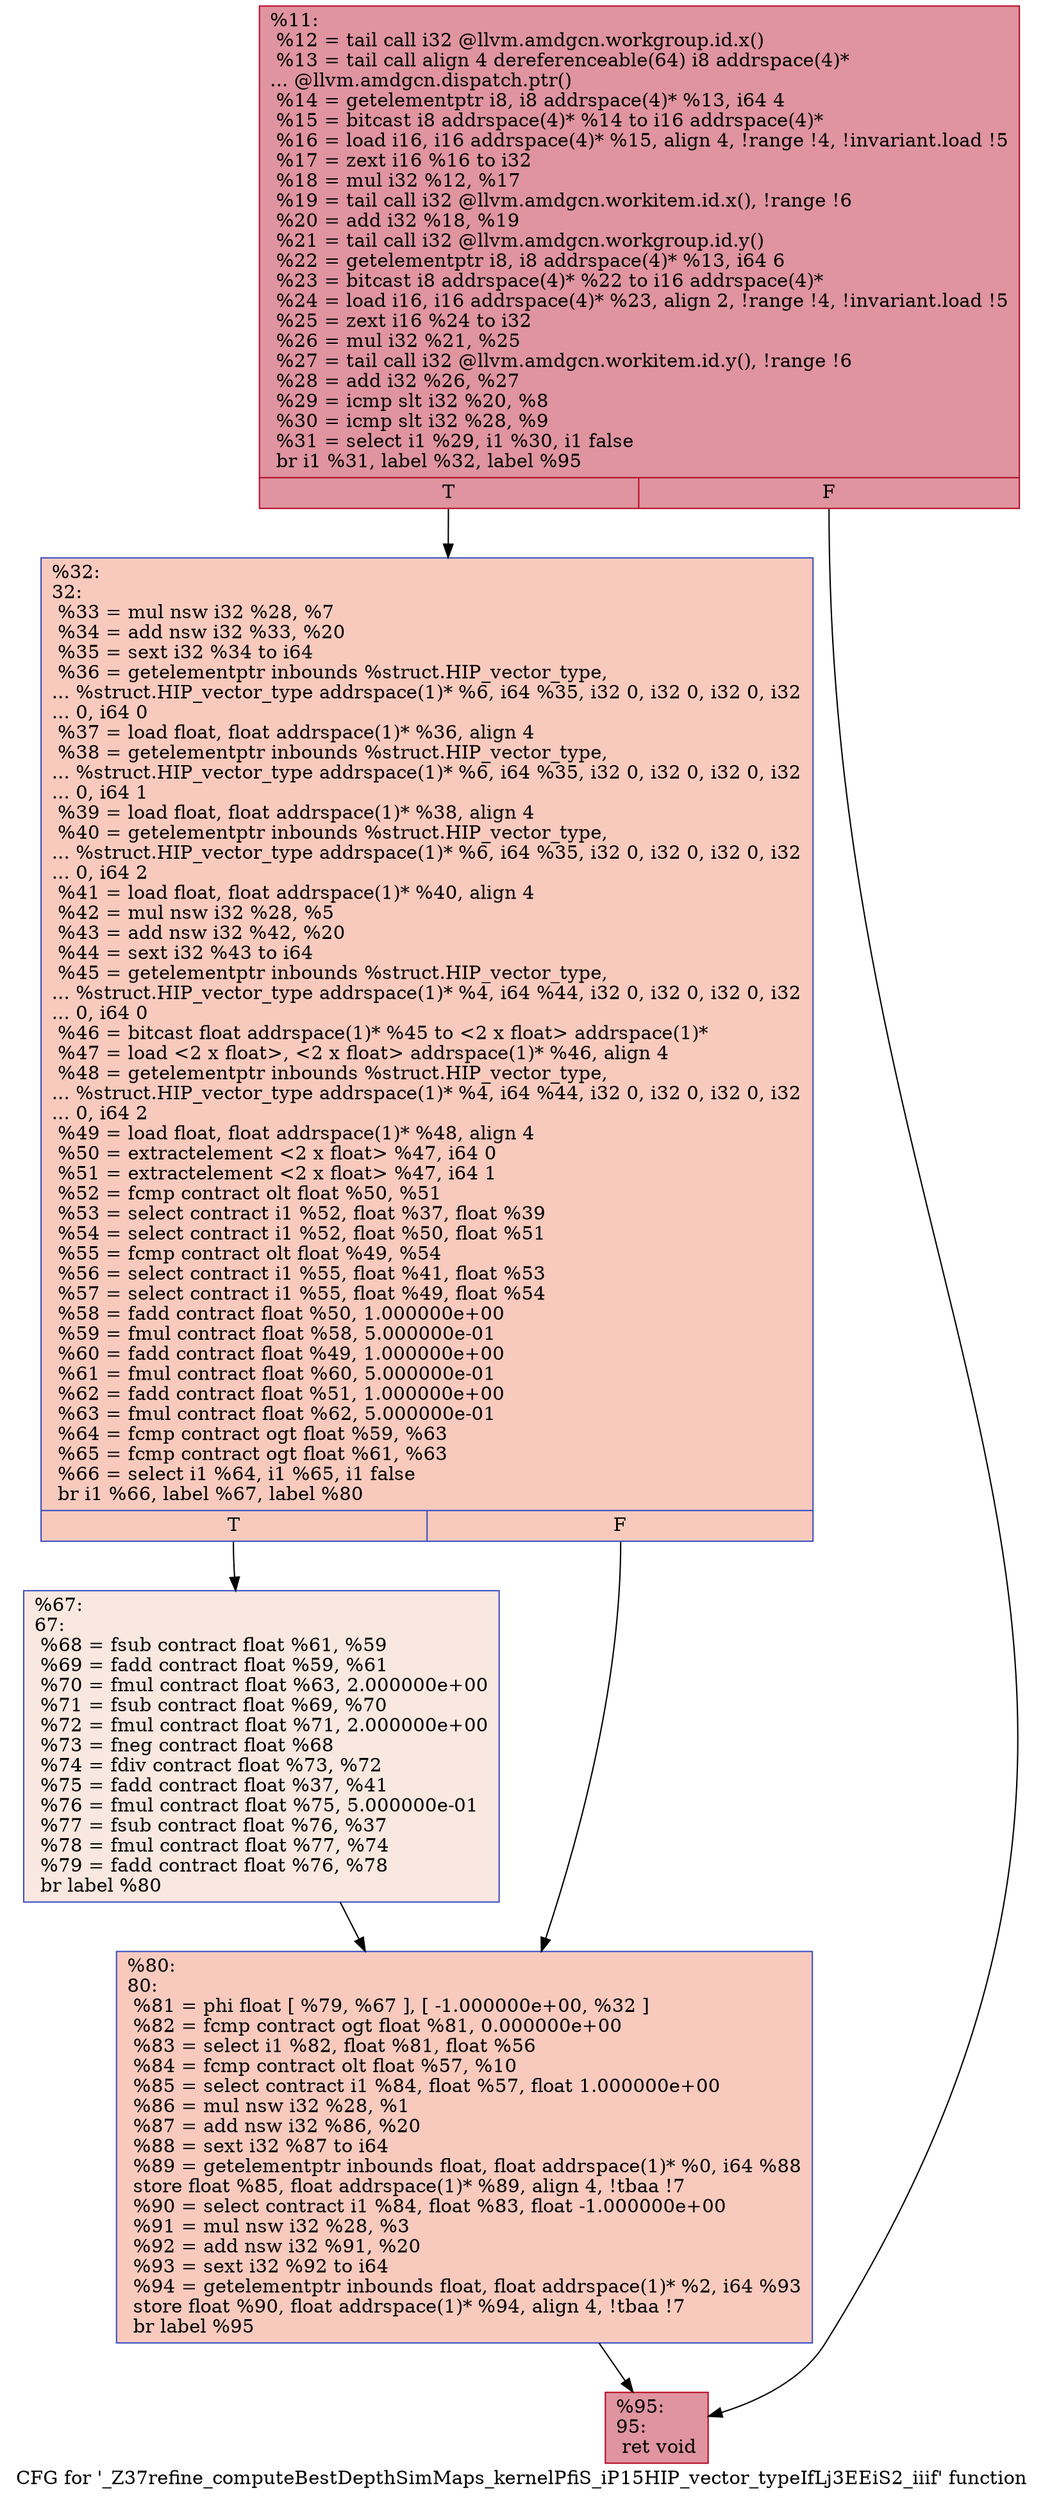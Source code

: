 digraph "CFG for '_Z37refine_computeBestDepthSimMaps_kernelPfiS_iP15HIP_vector_typeIfLj3EEiS2_iiif' function" {
	label="CFG for '_Z37refine_computeBestDepthSimMaps_kernelPfiS_iP15HIP_vector_typeIfLj3EEiS2_iiif' function";

	Node0x5008020 [shape=record,color="#b70d28ff", style=filled, fillcolor="#b70d2870",label="{%11:\l  %12 = tail call i32 @llvm.amdgcn.workgroup.id.x()\l  %13 = tail call align 4 dereferenceable(64) i8 addrspace(4)*\l... @llvm.amdgcn.dispatch.ptr()\l  %14 = getelementptr i8, i8 addrspace(4)* %13, i64 4\l  %15 = bitcast i8 addrspace(4)* %14 to i16 addrspace(4)*\l  %16 = load i16, i16 addrspace(4)* %15, align 4, !range !4, !invariant.load !5\l  %17 = zext i16 %16 to i32\l  %18 = mul i32 %12, %17\l  %19 = tail call i32 @llvm.amdgcn.workitem.id.x(), !range !6\l  %20 = add i32 %18, %19\l  %21 = tail call i32 @llvm.amdgcn.workgroup.id.y()\l  %22 = getelementptr i8, i8 addrspace(4)* %13, i64 6\l  %23 = bitcast i8 addrspace(4)* %22 to i16 addrspace(4)*\l  %24 = load i16, i16 addrspace(4)* %23, align 2, !range !4, !invariant.load !5\l  %25 = zext i16 %24 to i32\l  %26 = mul i32 %21, %25\l  %27 = tail call i32 @llvm.amdgcn.workitem.id.y(), !range !6\l  %28 = add i32 %26, %27\l  %29 = icmp slt i32 %20, %8\l  %30 = icmp slt i32 %28, %9\l  %31 = select i1 %29, i1 %30, i1 false\l  br i1 %31, label %32, label %95\l|{<s0>T|<s1>F}}"];
	Node0x5008020:s0 -> Node0x500c650;
	Node0x5008020:s1 -> Node0x500c6e0;
	Node0x500c650 [shape=record,color="#3d50c3ff", style=filled, fillcolor="#ef886b70",label="{%32:\l32:                                               \l  %33 = mul nsw i32 %28, %7\l  %34 = add nsw i32 %33, %20\l  %35 = sext i32 %34 to i64\l  %36 = getelementptr inbounds %struct.HIP_vector_type,\l... %struct.HIP_vector_type addrspace(1)* %6, i64 %35, i32 0, i32 0, i32 0, i32\l... 0, i64 0\l  %37 = load float, float addrspace(1)* %36, align 4\l  %38 = getelementptr inbounds %struct.HIP_vector_type,\l... %struct.HIP_vector_type addrspace(1)* %6, i64 %35, i32 0, i32 0, i32 0, i32\l... 0, i64 1\l  %39 = load float, float addrspace(1)* %38, align 4\l  %40 = getelementptr inbounds %struct.HIP_vector_type,\l... %struct.HIP_vector_type addrspace(1)* %6, i64 %35, i32 0, i32 0, i32 0, i32\l... 0, i64 2\l  %41 = load float, float addrspace(1)* %40, align 4\l  %42 = mul nsw i32 %28, %5\l  %43 = add nsw i32 %42, %20\l  %44 = sext i32 %43 to i64\l  %45 = getelementptr inbounds %struct.HIP_vector_type,\l... %struct.HIP_vector_type addrspace(1)* %4, i64 %44, i32 0, i32 0, i32 0, i32\l... 0, i64 0\l  %46 = bitcast float addrspace(1)* %45 to \<2 x float\> addrspace(1)*\l  %47 = load \<2 x float\>, \<2 x float\> addrspace(1)* %46, align 4\l  %48 = getelementptr inbounds %struct.HIP_vector_type,\l... %struct.HIP_vector_type addrspace(1)* %4, i64 %44, i32 0, i32 0, i32 0, i32\l... 0, i64 2\l  %49 = load float, float addrspace(1)* %48, align 4\l  %50 = extractelement \<2 x float\> %47, i64 0\l  %51 = extractelement \<2 x float\> %47, i64 1\l  %52 = fcmp contract olt float %50, %51\l  %53 = select contract i1 %52, float %37, float %39\l  %54 = select contract i1 %52, float %50, float %51\l  %55 = fcmp contract olt float %49, %54\l  %56 = select contract i1 %55, float %41, float %53\l  %57 = select contract i1 %55, float %49, float %54\l  %58 = fadd contract float %50, 1.000000e+00\l  %59 = fmul contract float %58, 5.000000e-01\l  %60 = fadd contract float %49, 1.000000e+00\l  %61 = fmul contract float %60, 5.000000e-01\l  %62 = fadd contract float %51, 1.000000e+00\l  %63 = fmul contract float %62, 5.000000e-01\l  %64 = fcmp contract ogt float %59, %63\l  %65 = fcmp contract ogt float %61, %63\l  %66 = select i1 %64, i1 %65, i1 false\l  br i1 %66, label %67, label %80\l|{<s0>T|<s1>F}}"];
	Node0x500c650:s0 -> Node0x500c960;
	Node0x500c650:s1 -> Node0x500f360;
	Node0x500c960 [shape=record,color="#3d50c3ff", style=filled, fillcolor="#f1ccb870",label="{%67:\l67:                                               \l  %68 = fsub contract float %61, %59\l  %69 = fadd contract float %59, %61\l  %70 = fmul contract float %63, 2.000000e+00\l  %71 = fsub contract float %69, %70\l  %72 = fmul contract float %71, 2.000000e+00\l  %73 = fneg contract float %68\l  %74 = fdiv contract float %73, %72\l  %75 = fadd contract float %37, %41\l  %76 = fmul contract float %75, 5.000000e-01\l  %77 = fsub contract float %76, %37\l  %78 = fmul contract float %77, %74\l  %79 = fadd contract float %76, %78\l  br label %80\l}"];
	Node0x500c960 -> Node0x500f360;
	Node0x500f360 [shape=record,color="#3d50c3ff", style=filled, fillcolor="#ef886b70",label="{%80:\l80:                                               \l  %81 = phi float [ %79, %67 ], [ -1.000000e+00, %32 ]\l  %82 = fcmp contract ogt float %81, 0.000000e+00\l  %83 = select i1 %82, float %81, float %56\l  %84 = fcmp contract olt float %57, %10\l  %85 = select contract i1 %84, float %57, float 1.000000e+00\l  %86 = mul nsw i32 %28, %1\l  %87 = add nsw i32 %86, %20\l  %88 = sext i32 %87 to i64\l  %89 = getelementptr inbounds float, float addrspace(1)* %0, i64 %88\l  store float %85, float addrspace(1)* %89, align 4, !tbaa !7\l  %90 = select contract i1 %84, float %83, float -1.000000e+00\l  %91 = mul nsw i32 %28, %3\l  %92 = add nsw i32 %91, %20\l  %93 = sext i32 %92 to i64\l  %94 = getelementptr inbounds float, float addrspace(1)* %2, i64 %93\l  store float %90, float addrspace(1)* %94, align 4, !tbaa !7\l  br label %95\l}"];
	Node0x500f360 -> Node0x500c6e0;
	Node0x500c6e0 [shape=record,color="#b70d28ff", style=filled, fillcolor="#b70d2870",label="{%95:\l95:                                               \l  ret void\l}"];
}
